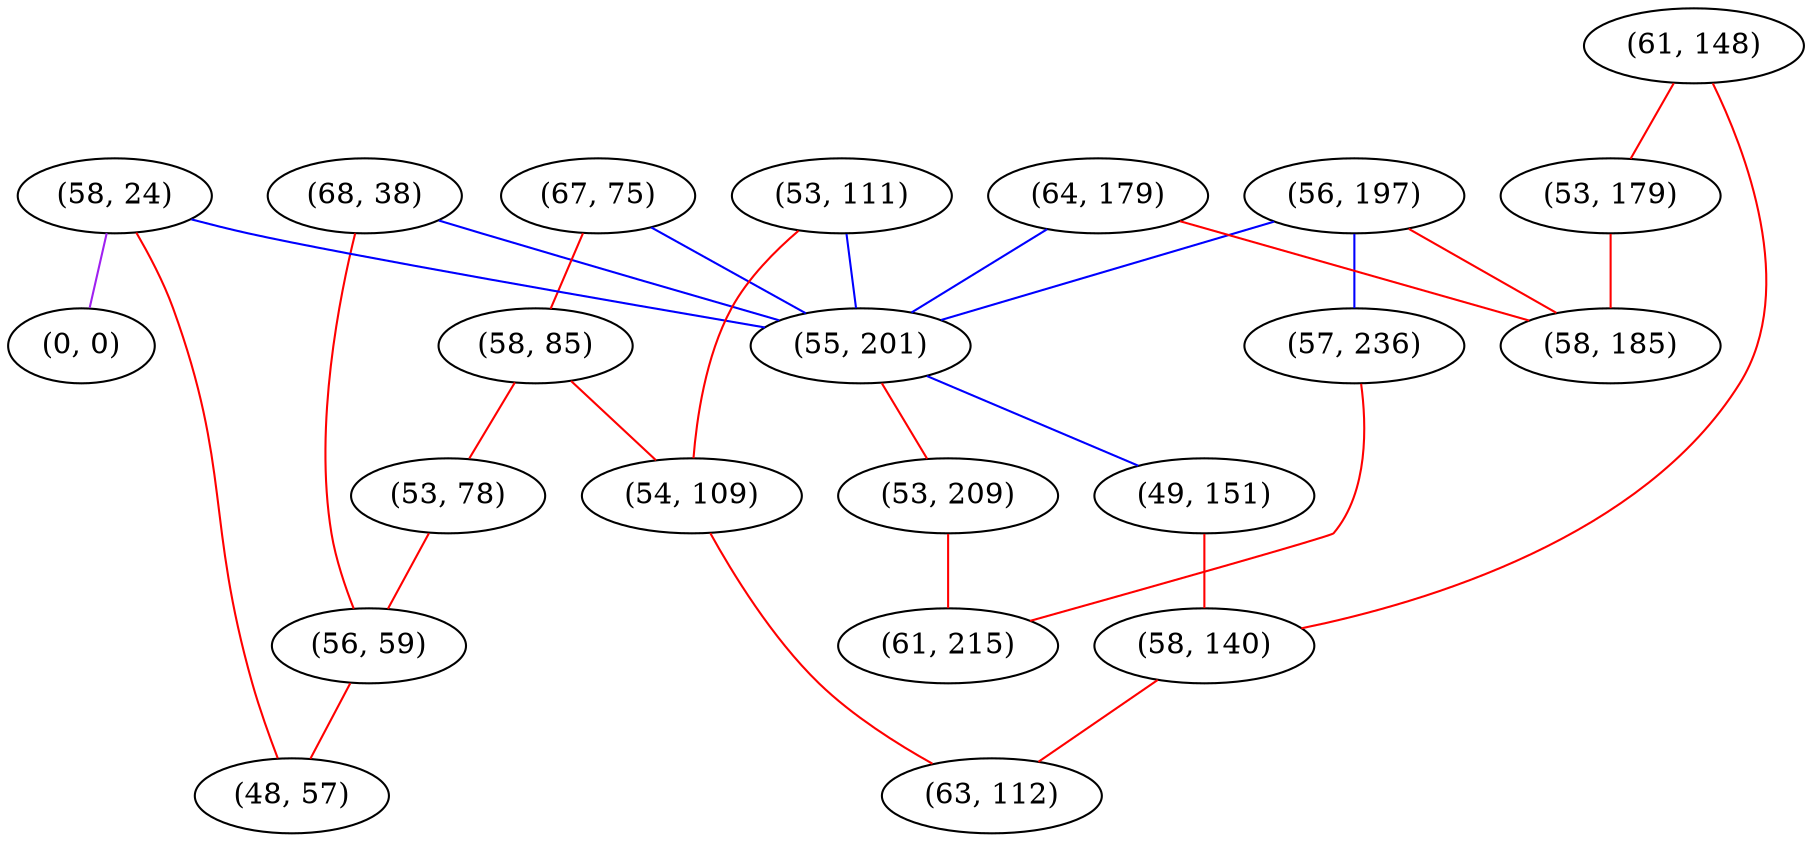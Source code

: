 graph "" {
"(68, 38)";
"(61, 148)";
"(56, 197)";
"(67, 75)";
"(57, 236)";
"(58, 24)";
"(58, 85)";
"(53, 111)";
"(64, 179)";
"(53, 179)";
"(0, 0)";
"(54, 109)";
"(55, 201)";
"(49, 151)";
"(53, 209)";
"(58, 140)";
"(58, 185)";
"(53, 78)";
"(56, 59)";
"(63, 112)";
"(61, 215)";
"(48, 57)";
"(68, 38)" -- "(56, 59)"  [color=red, key=0, weight=1];
"(68, 38)" -- "(55, 201)"  [color=blue, key=0, weight=3];
"(61, 148)" -- "(58, 140)"  [color=red, key=0, weight=1];
"(61, 148)" -- "(53, 179)"  [color=red, key=0, weight=1];
"(56, 197)" -- "(57, 236)"  [color=blue, key=0, weight=3];
"(56, 197)" -- "(58, 185)"  [color=red, key=0, weight=1];
"(56, 197)" -- "(55, 201)"  [color=blue, key=0, weight=3];
"(67, 75)" -- "(58, 85)"  [color=red, key=0, weight=1];
"(67, 75)" -- "(55, 201)"  [color=blue, key=0, weight=3];
"(57, 236)" -- "(61, 215)"  [color=red, key=0, weight=1];
"(58, 24)" -- "(48, 57)"  [color=red, key=0, weight=1];
"(58, 24)" -- "(0, 0)"  [color=purple, key=0, weight=4];
"(58, 24)" -- "(55, 201)"  [color=blue, key=0, weight=3];
"(58, 85)" -- "(53, 78)"  [color=red, key=0, weight=1];
"(58, 85)" -- "(54, 109)"  [color=red, key=0, weight=1];
"(53, 111)" -- "(54, 109)"  [color=red, key=0, weight=1];
"(53, 111)" -- "(55, 201)"  [color=blue, key=0, weight=3];
"(64, 179)" -- "(58, 185)"  [color=red, key=0, weight=1];
"(64, 179)" -- "(55, 201)"  [color=blue, key=0, weight=3];
"(53, 179)" -- "(58, 185)"  [color=red, key=0, weight=1];
"(54, 109)" -- "(63, 112)"  [color=red, key=0, weight=1];
"(55, 201)" -- "(49, 151)"  [color=blue, key=0, weight=3];
"(55, 201)" -- "(53, 209)"  [color=red, key=0, weight=1];
"(49, 151)" -- "(58, 140)"  [color=red, key=0, weight=1];
"(53, 209)" -- "(61, 215)"  [color=red, key=0, weight=1];
"(58, 140)" -- "(63, 112)"  [color=red, key=0, weight=1];
"(53, 78)" -- "(56, 59)"  [color=red, key=0, weight=1];
"(56, 59)" -- "(48, 57)"  [color=red, key=0, weight=1];
}
